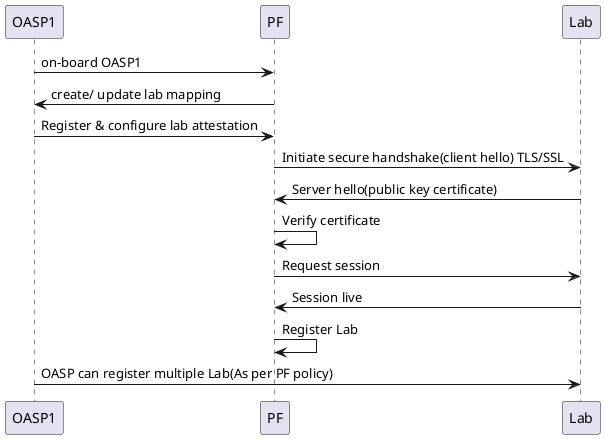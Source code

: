 @startuml

OASP1 -> PF: on-board OASP1
PF -> OASP1: create/ update lab mapping

OASP1 -> PF: Register & configure lab attestation
PF -> Lab: Initiate secure handshake(client hello) TLS/SSL
Lab -> PF: Server hello(public key certificate)
PF -> PF: Verify certificate
PF -> Lab: Request session
Lab -> PF: Session live
PF -> PF: Register Lab
OASP1 -> Lab: OASP can register multiple Lab(As per PF policy)


@enduml
